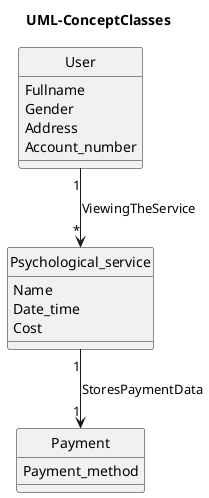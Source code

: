 @startuml
hide circle
title UML-ConceptClasses
top to bottom direction

class User{
    Fullname
    Gender
    Address
    Account_number
}

class Psychological_service{
    Name
    Date_time
    Cost
}

class Payment{
    Payment_method
}

User "1" --> "*" Psychological_service : ViewingTheService
Psychological_service "1" --> "1" Payment : StoresPaymentData
@enduml
